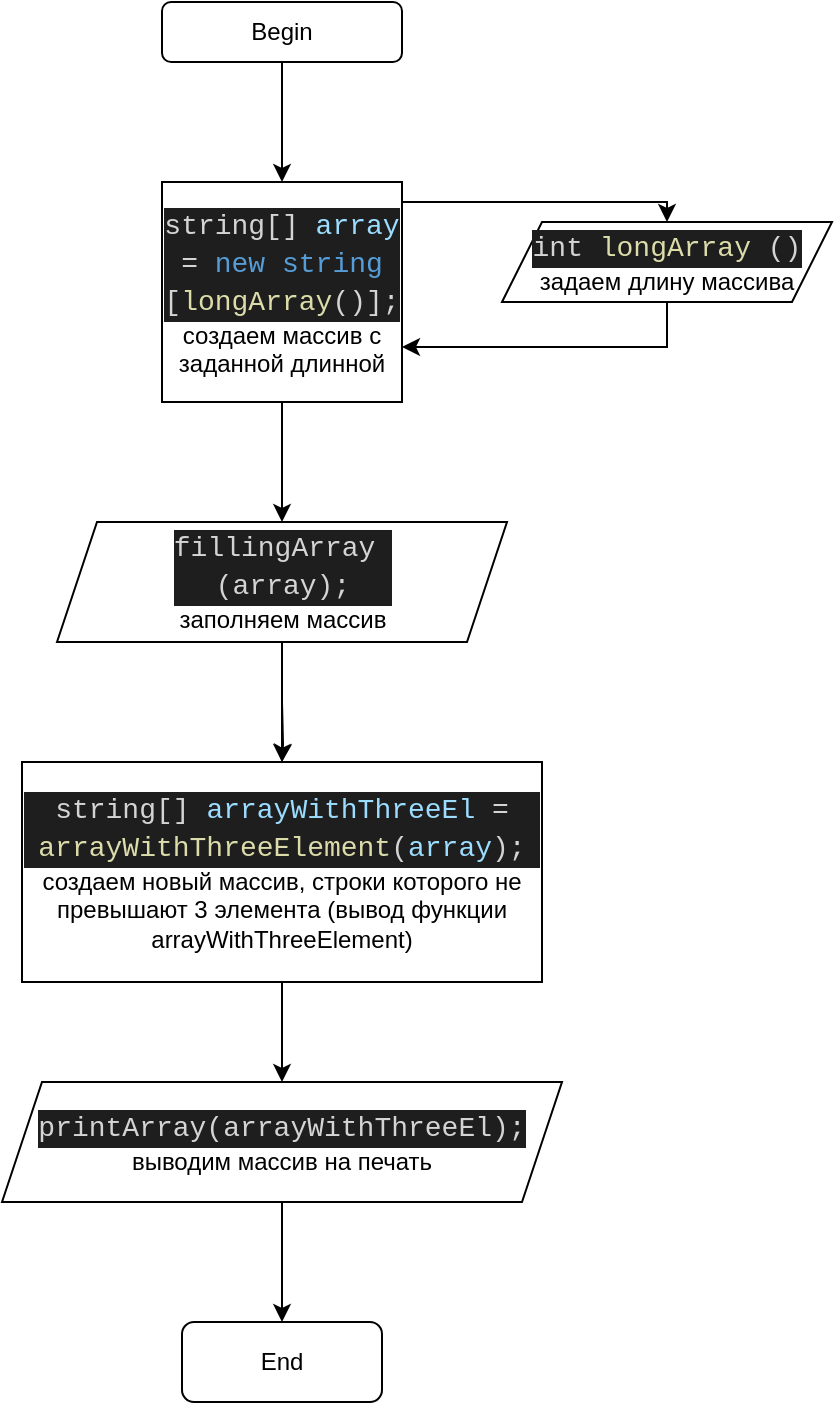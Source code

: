 <mxfile version="21.0.2" type="device" pages="4"><diagram name="Задача№1" id="eOhNbnCm1t03-_2rGF7C"><mxGraphModel dx="1468" dy="797" grid="1" gridSize="10" guides="1" tooltips="1" connect="1" arrows="1" fold="1" page="1" pageScale="1" pageWidth="827" pageHeight="1169" math="0" shadow="0"><root><mxCell id="0"/><mxCell id="1" parent="0"/><mxCell id="IJpZzaB58q3WDDG9AXfA-7" style="edgeStyle=orthogonalEdgeStyle;rounded=0;orthogonalLoop=1;jettySize=auto;html=1;entryX=0.5;entryY=0;entryDx=0;entryDy=0;" parent="1" source="IJpZzaB58q3WDDG9AXfA-1" target="IJpZzaB58q3WDDG9AXfA-3" edge="1"><mxGeometry relative="1" as="geometry"/></mxCell><mxCell id="IJpZzaB58q3WDDG9AXfA-1" value="Begin" style="rounded=1;whiteSpace=wrap;html=1;" parent="1" vertex="1"><mxGeometry x="330" y="150" width="120" height="30" as="geometry"/></mxCell><mxCell id="TnG-Zyy5PLg4G8fHDDOq-9" style="edgeStyle=orthogonalEdgeStyle;rounded=0;orthogonalLoop=1;jettySize=auto;html=1;entryX=1;entryY=0.75;entryDx=0;entryDy=0;exitX=0.5;exitY=1;exitDx=0;exitDy=0;" edge="1" parent="1" source="IJpZzaB58q3WDDG9AXfA-2" target="IJpZzaB58q3WDDG9AXfA-3"><mxGeometry relative="1" as="geometry"><mxPoint x="500" y="320" as="targetPoint"/></mxGeometry></mxCell><mxCell id="IJpZzaB58q3WDDG9AXfA-2" value="&lt;div style=&quot;color: rgb(212, 212, 212); background-color: rgb(30, 30, 30); font-family: Consolas, &amp;quot;Courier New&amp;quot;, monospace; font-size: 14px; line-height: 19px;&quot;&gt;int &lt;span style=&quot;color: #dcdcaa;&quot;&gt;longArray&lt;/span&gt; ()&lt;/div&gt;задаем длину массива" style="shape=parallelogram;perimeter=parallelogramPerimeter;whiteSpace=wrap;html=1;fixedSize=1;" parent="1" vertex="1"><mxGeometry x="500" y="260" width="165" height="40" as="geometry"/></mxCell><mxCell id="TnG-Zyy5PLg4G8fHDDOq-1" style="edgeStyle=orthogonalEdgeStyle;rounded=0;orthogonalLoop=1;jettySize=auto;html=1;entryX=0.5;entryY=0;entryDx=0;entryDy=0;exitX=1;exitY=0.182;exitDx=0;exitDy=0;exitPerimeter=0;" edge="1" parent="1" source="IJpZzaB58q3WDDG9AXfA-3" target="IJpZzaB58q3WDDG9AXfA-2"><mxGeometry relative="1" as="geometry"><mxPoint x="460" y="260" as="sourcePoint"/><Array as="points"><mxPoint x="450" y="250"/><mxPoint x="583" y="250"/></Array></mxGeometry></mxCell><mxCell id="TnG-Zyy5PLg4G8fHDDOq-8" value="" style="edgeStyle=orthogonalEdgeStyle;rounded=0;orthogonalLoop=1;jettySize=auto;html=1;" edge="1" parent="1" source="IJpZzaB58q3WDDG9AXfA-3"><mxGeometry relative="1" as="geometry"><mxPoint x="390" y="410" as="targetPoint"/></mxGeometry></mxCell><mxCell id="IJpZzaB58q3WDDG9AXfA-3" value="&lt;div style=&quot;color: rgb(212, 212, 212); background-color: rgb(30, 30, 30); font-family: Consolas, &amp;quot;Courier New&amp;quot;, monospace; font-size: 14px; line-height: 19px;&quot;&gt;string[] &lt;span style=&quot;color: #9cdcfe;&quot;&gt;array&lt;/span&gt; = &lt;span style=&quot;color: #569cd6;&quot;&gt;new&lt;/span&gt; &lt;span style=&quot;color: #569cd6;&quot;&gt;string&lt;/span&gt; [&lt;span style=&quot;color: #dcdcaa;&quot;&gt;longArray&lt;/span&gt;()];&lt;/div&gt;создаем массив с заданной длинной" style="rounded=0;whiteSpace=wrap;html=1;" parent="1" vertex="1"><mxGeometry x="330" y="240" width="120" height="110" as="geometry"/></mxCell><mxCell id="IJpZzaB58q3WDDG9AXfA-30" value="End" style="rounded=1;whiteSpace=wrap;html=1;" parent="1" vertex="1"><mxGeometry x="340" y="810" width="100" height="40" as="geometry"/></mxCell><mxCell id="TnG-Zyy5PLg4G8fHDDOq-11" value="" style="edgeStyle=orthogonalEdgeStyle;rounded=0;orthogonalLoop=1;jettySize=auto;html=1;" edge="1" parent="1" target="TnG-Zyy5PLg4G8fHDDOq-10"><mxGeometry relative="1" as="geometry"><mxPoint x="390" y="500" as="sourcePoint"/></mxGeometry></mxCell><mxCell id="TnG-Zyy5PLg4G8fHDDOq-14" value="" style="edgeStyle=orthogonalEdgeStyle;rounded=0;orthogonalLoop=1;jettySize=auto;html=1;" edge="1" parent="1" source="TnG-Zyy5PLg4G8fHDDOq-10" target="TnG-Zyy5PLg4G8fHDDOq-13"><mxGeometry relative="1" as="geometry"/></mxCell><mxCell id="TnG-Zyy5PLg4G8fHDDOq-10" value="&lt;div style=&quot;color: rgb(212, 212, 212); background-color: rgb(30, 30, 30); font-family: Consolas, &amp;quot;Courier New&amp;quot;, monospace; font-size: 14px; line-height: 19px;&quot;&gt;&lt;div style=&quot;line-height: 19px;&quot;&gt;&lt;div style=&quot;line-height: 19px;&quot;&gt;string[] &lt;span style=&quot;color: #9cdcfe;&quot;&gt;arrayWithThreeEl&lt;/span&gt; = &lt;span style=&quot;color: #dcdcaa;&quot;&gt;arrayWithThreeElement&lt;/span&gt;(&lt;span style=&quot;color: #9cdcfe;&quot;&gt;array&lt;/span&gt;);&lt;/div&gt;&lt;/div&gt;&lt;/div&gt;создаем новый массив, строки которого не превышают 3 элемента (вывод функции arrayWithThreeElement)" style="rounded=0;whiteSpace=wrap;html=1;" vertex="1" parent="1"><mxGeometry x="260" y="530" width="260" height="110" as="geometry"/></mxCell><mxCell id="TnG-Zyy5PLg4G8fHDDOq-15" value="" style="edgeStyle=orthogonalEdgeStyle;rounded=0;orthogonalLoop=1;jettySize=auto;html=1;" edge="1" parent="1" source="TnG-Zyy5PLg4G8fHDDOq-13" target="IJpZzaB58q3WDDG9AXfA-30"><mxGeometry relative="1" as="geometry"/></mxCell><mxCell id="TnG-Zyy5PLg4G8fHDDOq-13" value="&lt;div style=&quot;border-color: var(--border-color); color: rgb(212, 212, 212); background-color: rgb(30, 30, 30); font-family: Consolas, &amp;quot;Courier New&amp;quot;, monospace; font-size: 14px; line-height: 19px;&quot;&gt;&lt;div style=&quot;border-color: var(--border-color); line-height: 19px;&quot;&gt;&lt;div style=&quot;border-color: var(--border-color); line-height: 19px;&quot;&gt;&lt;div style=&quot;border-color: var(--border-color); line-height: 19px;&quot;&gt;printArray(arrayWithThreeEl);&lt;/div&gt;&lt;/div&gt;&lt;/div&gt;&lt;/div&gt;выводим массив на печать" style="shape=parallelogram;perimeter=parallelogramPerimeter;whiteSpace=wrap;html=1;fixedSize=1;" vertex="1" parent="1"><mxGeometry x="250" y="690" width="280" height="60" as="geometry"/></mxCell><mxCell id="TnG-Zyy5PLg4G8fHDDOq-17" value="" style="edgeStyle=orthogonalEdgeStyle;rounded=0;orthogonalLoop=1;jettySize=auto;html=1;" edge="1" parent="1" source="TnG-Zyy5PLg4G8fHDDOq-16" target="TnG-Zyy5PLg4G8fHDDOq-10"><mxGeometry relative="1" as="geometry"/></mxCell><mxCell id="TnG-Zyy5PLg4G8fHDDOq-16" value="&lt;div style=&quot;border-color: var(--border-color); color: rgb(212, 212, 212); background-color: rgb(30, 30, 30); font-family: Consolas, &amp;quot;Courier New&amp;quot;, monospace; font-size: 14px; line-height: 19px;&quot;&gt;&lt;div style=&quot;border-color: var(--border-color); line-height: 19px;&quot;&gt;fillingArray&amp;nbsp;&lt;/div&gt;&lt;div style=&quot;border-color: var(--border-color); line-height: 19px;&quot;&gt;(array);&lt;/div&gt;&lt;/div&gt;заполняем массив&lt;div style=&quot;color: rgb(212, 212, 212); background-color: rgb(30, 30, 30); font-family: Consolas, &amp;quot;Courier New&amp;quot;, monospace; font-size: 14px; line-height: 19px;&quot;&gt;&lt;/div&gt;" style="shape=parallelogram;perimeter=parallelogramPerimeter;whiteSpace=wrap;html=1;fixedSize=1;" vertex="1" parent="1"><mxGeometry x="277.5" y="410" width="225" height="60" as="geometry"/></mxCell></root></mxGraphModel></diagram><diagram id="iWkkwBCCNvPVWFem76hi" name="Задача№2"><mxGraphModel dx="1394" dy="797" grid="1" gridSize="10" guides="1" tooltips="1" connect="1" arrows="1" fold="1" page="1" pageScale="1" pageWidth="827" pageHeight="1169" math="0" shadow="0"><root><mxCell id="0"/><mxCell id="1" parent="0"/><mxCell id="QP50YxAzxZN-6nN25k8m-1" style="edgeStyle=orthogonalEdgeStyle;rounded=0;orthogonalLoop=1;jettySize=auto;html=1;entryX=0.5;entryY=0;entryDx=0;entryDy=0;" parent="1" source="QP50YxAzxZN-6nN25k8m-2" target="QP50YxAzxZN-6nN25k8m-4" edge="1"><mxGeometry relative="1" as="geometry"/></mxCell><mxCell id="QP50YxAzxZN-6nN25k8m-2" value="Begin" style="rounded=1;whiteSpace=wrap;html=1;" parent="1" vertex="1"><mxGeometry x="330" y="70" width="120" height="30" as="geometry"/></mxCell><mxCell id="QP50YxAzxZN-6nN25k8m-3" value="" style="edgeStyle=orthogonalEdgeStyle;rounded=0;orthogonalLoop=1;jettySize=auto;html=1;" parent="1" source="QP50YxAzxZN-6nN25k8m-4" target="QP50YxAzxZN-6nN25k8m-6" edge="1"><mxGeometry relative="1" as="geometry"/></mxCell><mxCell id="QP50YxAzxZN-6nN25k8m-4" value="array=[2, 5, 3, 7 ,1]" style="shape=parallelogram;perimeter=parallelogramPerimeter;whiteSpace=wrap;html=1;fixedSize=1;" parent="1" vertex="1"><mxGeometry x="315" y="170" width="150" height="40" as="geometry"/></mxCell><mxCell id="QP50YxAzxZN-6nN25k8m-5" value="Yes" style="edgeStyle=orthogonalEdgeStyle;rounded=0;orthogonalLoop=1;jettySize=auto;html=1;" parent="1" source="QP50YxAzxZN-6nN25k8m-6" target="QP50YxAzxZN-6nN25k8m-8" edge="1"><mxGeometry y="20" relative="1" as="geometry"><mxPoint as="offset"/></mxGeometry></mxCell><mxCell id="QP50YxAzxZN-6nN25k8m-6" value="index=0&lt;br&gt;size=array.length&lt;br&gt;temp=0" style="rounded=0;whiteSpace=wrap;html=1;" parent="1" vertex="1"><mxGeometry x="330" y="250" width="120" height="50" as="geometry"/></mxCell><mxCell id="QP50YxAzxZN-6nN25k8m-7" value="No" style="edgeStyle=orthogonalEdgeStyle;rounded=0;orthogonalLoop=1;jettySize=auto;html=1;entryX=0;entryY=0.5;entryDx=0;entryDy=0;" parent="1" source="QP50YxAzxZN-6nN25k8m-8" target="QP50YxAzxZN-6nN25k8m-10" edge="1"><mxGeometry y="10" relative="1" as="geometry"><mxPoint as="offset"/></mxGeometry></mxCell><mxCell id="QP50YxAzxZN-6nN25k8m-13" value="Yes" style="edgeStyle=orthogonalEdgeStyle;rounded=0;orthogonalLoop=1;jettySize=auto;html=1;" parent="1" source="QP50YxAzxZN-6nN25k8m-8" target="QP50YxAzxZN-6nN25k8m-12" edge="1"><mxGeometry x="-0.2" y="10" relative="1" as="geometry"><mxPoint as="offset"/></mxGeometry></mxCell><mxCell id="QP50YxAzxZN-6nN25k8m-8" value="size-1-index&amp;gt;index" style="rhombus;whiteSpace=wrap;html=1;" parent="1" vertex="1"><mxGeometry x="330" y="400" width="120" height="80" as="geometry"/></mxCell><mxCell id="QP50YxAzxZN-6nN25k8m-9" value="" style="edgeStyle=orthogonalEdgeStyle;rounded=0;orthogonalLoop=1;jettySize=auto;html=1;" parent="1" source="QP50YxAzxZN-6nN25k8m-10" target="QP50YxAzxZN-6nN25k8m-11" edge="1"><mxGeometry relative="1" as="geometry"/></mxCell><mxCell id="QP50YxAzxZN-6nN25k8m-10" value="array" style="shape=parallelogram;perimeter=parallelogramPerimeter;whiteSpace=wrap;html=1;fixedSize=1;" parent="1" vertex="1"><mxGeometry x="510" y="415" width="140" height="50" as="geometry"/></mxCell><mxCell id="QP50YxAzxZN-6nN25k8m-11" value="End" style="rounded=1;whiteSpace=wrap;html=1;" parent="1" vertex="1"><mxGeometry x="690" y="420" width="100" height="40" as="geometry"/></mxCell><mxCell id="QP50YxAzxZN-6nN25k8m-15" value="" style="edgeStyle=orthogonalEdgeStyle;rounded=0;orthogonalLoop=1;jettySize=auto;html=1;" parent="1" source="QP50YxAzxZN-6nN25k8m-12" target="QP50YxAzxZN-6nN25k8m-14" edge="1"><mxGeometry relative="1" as="geometry"/></mxCell><mxCell id="QP50YxAzxZN-6nN25k8m-12" value="temp=array[index]&lt;br&gt;array[index]=array[size-1-index]&lt;br&gt;array[size-1-index]=temp" style="rounded=0;whiteSpace=wrap;html=1;" parent="1" vertex="1"><mxGeometry x="285" y="530" width="210" height="80" as="geometry"/></mxCell><mxCell id="QP50YxAzxZN-6nN25k8m-16" style="edgeStyle=orthogonalEdgeStyle;rounded=0;orthogonalLoop=1;jettySize=auto;html=1;entryX=0;entryY=0.5;entryDx=0;entryDy=0;" parent="1" source="QP50YxAzxZN-6nN25k8m-14" target="QP50YxAzxZN-6nN25k8m-8" edge="1"><mxGeometry relative="1" as="geometry"><Array as="points"><mxPoint x="220" y="680"/><mxPoint x="220" y="440"/></Array></mxGeometry></mxCell><mxCell id="QP50YxAzxZN-6nN25k8m-14" value="index=index+1" style="rounded=0;whiteSpace=wrap;html=1;" parent="1" vertex="1"><mxGeometry x="330" y="660" width="120" height="40" as="geometry"/></mxCell></root></mxGraphModel></diagram><diagram id="17_wlZm18BrH5H8ilooE" name="Задача№3"><mxGraphModel dx="1394" dy="797" grid="1" gridSize="10" guides="1" tooltips="1" connect="1" arrows="1" fold="1" page="1" pageScale="1" pageWidth="827" pageHeight="1169" math="0" shadow="0"><root><mxCell id="0"/><mxCell id="1" parent="0"/><mxCell id="DWiikHeUIgFRTsNFyWxy-1" style="edgeStyle=orthogonalEdgeStyle;rounded=0;orthogonalLoop=1;jettySize=auto;html=1;entryX=0.5;entryY=0;entryDx=0;entryDy=0;" parent="1" source="DWiikHeUIgFRTsNFyWxy-2" target="DWiikHeUIgFRTsNFyWxy-4" edge="1"><mxGeometry relative="1" as="geometry"/></mxCell><mxCell id="DWiikHeUIgFRTsNFyWxy-2" value="Begin" style="rounded=1;whiteSpace=wrap;html=1;" parent="1" vertex="1"><mxGeometry x="330" y="70" width="120" height="30" as="geometry"/></mxCell><mxCell id="DWiikHeUIgFRTsNFyWxy-3" value="" style="edgeStyle=orthogonalEdgeStyle;rounded=0;orthogonalLoop=1;jettySize=auto;html=1;" parent="1" source="DWiikHeUIgFRTsNFyWxy-4" target="DWiikHeUIgFRTsNFyWxy-6" edge="1"><mxGeometry relative="1" as="geometry"/></mxCell><mxCell id="DWiikHeUIgFRTsNFyWxy-4" value="array=[2, 5, 3, 7 ,1]" style="shape=parallelogram;perimeter=parallelogramPerimeter;whiteSpace=wrap;html=1;fixedSize=1;" parent="1" vertex="1"><mxGeometry x="315" y="170" width="150" height="40" as="geometry"/></mxCell><mxCell id="DWiikHeUIgFRTsNFyWxy-5" value="Yes" style="edgeStyle=orthogonalEdgeStyle;rounded=0;orthogonalLoop=1;jettySize=auto;html=1;" parent="1" source="DWiikHeUIgFRTsNFyWxy-6" target="DWiikHeUIgFRTsNFyWxy-8" edge="1"><mxGeometry y="20" relative="1" as="geometry"><mxPoint as="offset"/></mxGeometry></mxCell><mxCell id="DWiikHeUIgFRTsNFyWxy-6" value="index=0&lt;br&gt;size=array.length&lt;br&gt;medium=0&lt;br&gt;sum=0" style="rounded=0;whiteSpace=wrap;html=1;" parent="1" vertex="1"><mxGeometry x="330" y="250" width="120" height="60" as="geometry"/></mxCell><mxCell id="DWiikHeUIgFRTsNFyWxy-7" value="No" style="edgeStyle=orthogonalEdgeStyle;rounded=0;orthogonalLoop=1;jettySize=auto;html=1;entryX=0;entryY=0.5;entryDx=0;entryDy=0;" parent="1" source="DWiikHeUIgFRTsNFyWxy-8" edge="1"><mxGeometry y="10" relative="1" as="geometry"><mxPoint as="offset"/><mxPoint x="530" y="440" as="targetPoint"/></mxGeometry></mxCell><mxCell id="DWiikHeUIgFRTsNFyWxy-12" value="Yes" style="edgeStyle=orthogonalEdgeStyle;rounded=0;orthogonalLoop=1;jettySize=auto;html=1;" parent="1" source="DWiikHeUIgFRTsNFyWxy-8" target="DWiikHeUIgFRTsNFyWxy-11" edge="1"><mxGeometry x="0.067" y="-20" relative="1" as="geometry"><mxPoint as="offset"/></mxGeometry></mxCell><mxCell id="DWiikHeUIgFRTsNFyWxy-8" value="size&amp;gt;index" style="rhombus;whiteSpace=wrap;html=1;" parent="1" vertex="1"><mxGeometry x="330" y="400" width="120" height="80" as="geometry"/></mxCell><mxCell id="DWiikHeUIgFRTsNFyWxy-9" value="" style="edgeStyle=orthogonalEdgeStyle;rounded=0;orthogonalLoop=1;jettySize=auto;html=1;" parent="1" edge="1"><mxGeometry relative="1" as="geometry"><mxPoint x="690" y="440" as="targetPoint"/><mxPoint x="650" y="440" as="sourcePoint"/></mxGeometry></mxCell><mxCell id="DWiikHeUIgFRTsNFyWxy-14" value="" style="edgeStyle=orthogonalEdgeStyle;rounded=0;orthogonalLoop=1;jettySize=auto;html=1;" parent="1" source="DWiikHeUIgFRTsNFyWxy-11" target="DWiikHeUIgFRTsNFyWxy-13" edge="1"><mxGeometry relative="1" as="geometry"/></mxCell><mxCell id="DWiikHeUIgFRTsNFyWxy-11" value="sum=sum+array[index]" style="rounded=0;whiteSpace=wrap;html=1;" parent="1" vertex="1"><mxGeometry x="310" y="550" width="160" height="60" as="geometry"/></mxCell><mxCell id="DWiikHeUIgFRTsNFyWxy-15" style="edgeStyle=orthogonalEdgeStyle;rounded=0;orthogonalLoop=1;jettySize=auto;html=1;entryX=0;entryY=0.5;entryDx=0;entryDy=0;" parent="1" source="DWiikHeUIgFRTsNFyWxy-13" target="DWiikHeUIgFRTsNFyWxy-8" edge="1"><mxGeometry relative="1" as="geometry"><Array as="points"><mxPoint x="240" y="680"/><mxPoint x="240" y="440"/></Array></mxGeometry></mxCell><mxCell id="DWiikHeUIgFRTsNFyWxy-13" value="index=index+1" style="rounded=0;whiteSpace=wrap;html=1;" parent="1" vertex="1"><mxGeometry x="330" y="650" width="120" height="60" as="geometry"/></mxCell><mxCell id="DWiikHeUIgFRTsNFyWxy-16" value="medium=sum/size" style="rounded=0;whiteSpace=wrap;html=1;" parent="1" vertex="1"><mxGeometry x="530" y="410" width="120" height="60" as="geometry"/></mxCell><mxCell id="4dm2bbVasBWecluyoEvd-3" value="" style="edgeStyle=orthogonalEdgeStyle;rounded=0;orthogonalLoop=1;jettySize=auto;html=1;" parent="1" source="4dm2bbVasBWecluyoEvd-1" target="4dm2bbVasBWecluyoEvd-2" edge="1"><mxGeometry relative="1" as="geometry"/></mxCell><mxCell id="4dm2bbVasBWecluyoEvd-1" value="medium" style="shape=parallelogram;perimeter=parallelogramPerimeter;whiteSpace=wrap;html=1;fixedSize=1;" parent="1" vertex="1"><mxGeometry x="680" y="410" width="120" height="60" as="geometry"/></mxCell><mxCell id="4dm2bbVasBWecluyoEvd-2" value="End" style="rounded=1;whiteSpace=wrap;html=1;" parent="1" vertex="1"><mxGeometry x="680" y="510" width="120" height="60" as="geometry"/></mxCell></root></mxGraphModel></diagram><diagram id="aJ_EJw6qBn-t2fn_oho0" name="Задача№4"><mxGraphModel dx="1640" dy="938" grid="1" gridSize="10" guides="1" tooltips="1" connect="1" arrows="1" fold="1" page="1" pageScale="1" pageWidth="827" pageHeight="1169" math="0" shadow="0"><root><mxCell id="0"/><mxCell id="1" parent="0"/><mxCell id="x1WKZ-axNQyEDexHreA3-1" style="edgeStyle=orthogonalEdgeStyle;rounded=0;orthogonalLoop=1;jettySize=auto;html=1;entryX=0.5;entryY=0;entryDx=0;entryDy=0;" edge="1" parent="1" source="x1WKZ-axNQyEDexHreA3-2" target="x1WKZ-axNQyEDexHreA3-4"><mxGeometry relative="1" as="geometry"/></mxCell><mxCell id="x1WKZ-axNQyEDexHreA3-2" value="Begin" style="rounded=1;whiteSpace=wrap;html=1;" vertex="1" parent="1"><mxGeometry x="330" y="70" width="120" height="30" as="geometry"/></mxCell><mxCell id="x1WKZ-axNQyEDexHreA3-3" value="" style="edgeStyle=orthogonalEdgeStyle;rounded=0;orthogonalLoop=1;jettySize=auto;html=1;" edge="1" parent="1" source="x1WKZ-axNQyEDexHreA3-4" target="x1WKZ-axNQyEDexHreA3-6"><mxGeometry relative="1" as="geometry"/></mxCell><mxCell id="x1WKZ-axNQyEDexHreA3-4" value="array=[2, 5, 3, 7 ,1]" style="shape=parallelogram;perimeter=parallelogramPerimeter;whiteSpace=wrap;html=1;fixedSize=1;" vertex="1" parent="1"><mxGeometry x="315" y="170" width="150" height="40" as="geometry"/></mxCell><mxCell id="x1WKZ-axNQyEDexHreA3-5" value="Yes" style="edgeStyle=orthogonalEdgeStyle;rounded=0;orthogonalLoop=1;jettySize=auto;html=1;" edge="1" parent="1" source="x1WKZ-axNQyEDexHreA3-6" target="x1WKZ-axNQyEDexHreA3-9"><mxGeometry y="20" relative="1" as="geometry"><mxPoint as="offset"/></mxGeometry></mxCell><mxCell id="x1WKZ-axNQyEDexHreA3-6" value="index=0&lt;br&gt;size=array.length&lt;br&gt;valueMax=array[0]&lt;br&gt;valueMin=array[0]&lt;br&gt;sum1=0&lt;br&gt;sum2=0" style="rounded=0;whiteSpace=wrap;html=1;" vertex="1" parent="1"><mxGeometry x="330" y="260" width="120" height="100" as="geometry"/></mxCell><mxCell id="x1WKZ-axNQyEDexHreA3-7" value="Yes" style="edgeStyle=orthogonalEdgeStyle;rounded=0;orthogonalLoop=1;jettySize=auto;html=1;entryX=0.5;entryY=0;entryDx=0;entryDy=0;" edge="1" parent="1" source="x1WKZ-axNQyEDexHreA3-9" target="x1WKZ-axNQyEDexHreA3-12"><mxGeometry x="-0.077" y="20" relative="1" as="geometry"><mxPoint as="offset"/></mxGeometry></mxCell><mxCell id="x1WKZ-axNQyEDexHreA3-32" value="No" style="edgeStyle=orthogonalEdgeStyle;rounded=0;orthogonalLoop=1;jettySize=auto;html=1;" edge="1" parent="1" source="x1WKZ-axNQyEDexHreA3-9"><mxGeometry y="15" relative="1" as="geometry"><mxPoint x="510" y="330" as="targetPoint"/><Array as="points"><mxPoint x="485" y="440"/><mxPoint x="485" y="330"/></Array><mxPoint as="offset"/></mxGeometry></mxCell><mxCell id="x1WKZ-axNQyEDexHreA3-9" value="size&amp;gt;index" style="rhombus;whiteSpace=wrap;html=1;" vertex="1" parent="1"><mxGeometry x="330" y="400" width="120" height="80" as="geometry"/></mxCell><mxCell id="x1WKZ-axNQyEDexHreA3-10" value="Yes" style="edgeStyle=orthogonalEdgeStyle;rounded=0;orthogonalLoop=1;jettySize=auto;html=1;" edge="1" parent="1" source="x1WKZ-axNQyEDexHreA3-12" target="x1WKZ-axNQyEDexHreA3-14"><mxGeometry x="-0.333" y="20" relative="1" as="geometry"><mxPoint as="offset"/></mxGeometry></mxCell><mxCell id="x1WKZ-axNQyEDexHreA3-11" value="No" style="edgeStyle=orthogonalEdgeStyle;rounded=0;orthogonalLoop=1;jettySize=auto;html=1;entryX=0;entryY=0.5;entryDx=0;entryDy=0;" edge="1" parent="1" source="x1WKZ-axNQyEDexHreA3-12" target="x1WKZ-axNQyEDexHreA3-19"><mxGeometry y="15" relative="1" as="geometry"><mxPoint as="offset"/></mxGeometry></mxCell><mxCell id="x1WKZ-axNQyEDexHreA3-12" value="array[index]&amp;gt;valueMax" style="rhombus;whiteSpace=wrap;html=1;" vertex="1" parent="1"><mxGeometry x="320" y="545" width="140" height="80" as="geometry"/></mxCell><mxCell id="x1WKZ-axNQyEDexHreA3-13" value="" style="edgeStyle=orthogonalEdgeStyle;rounded=0;orthogonalLoop=1;jettySize=auto;html=1;" edge="1" parent="1" source="x1WKZ-axNQyEDexHreA3-14"><mxGeometry relative="1" as="geometry"><mxPoint x="390" y="890" as="targetPoint"/></mxGeometry></mxCell><mxCell id="x1WKZ-axNQyEDexHreA3-14" value="valueMax=array[index]" style="rounded=0;whiteSpace=wrap;html=1;" vertex="1" parent="1"><mxGeometry x="315" y="670" width="150" height="50" as="geometry"/></mxCell><mxCell id="x1WKZ-axNQyEDexHreA3-17" value="Yes" style="edgeStyle=orthogonalEdgeStyle;rounded=0;orthogonalLoop=1;jettySize=auto;html=1;" edge="1" parent="1" source="x1WKZ-axNQyEDexHreA3-19" target="x1WKZ-axNQyEDexHreA3-21"><mxGeometry x="-0.333" y="20" relative="1" as="geometry"><mxPoint as="offset"/></mxGeometry></mxCell><mxCell id="x1WKZ-axNQyEDexHreA3-18" value="No" style="edgeStyle=orthogonalEdgeStyle;rounded=0;orthogonalLoop=1;jettySize=auto;html=1;" edge="1" parent="1" source="x1WKZ-axNQyEDexHreA3-19"><mxGeometry x="-0.798" y="15" relative="1" as="geometry"><mxPoint x="650" y="890" as="targetPoint"/><Array as="points"><mxPoint x="780" y="585"/><mxPoint x="780" y="890"/></Array><mxPoint as="offset"/></mxGeometry></mxCell><mxCell id="x1WKZ-axNQyEDexHreA3-19" value="array[index]&amp;lt;valueMin" style="rhombus;whiteSpace=wrap;html=1;" vertex="1" parent="1"><mxGeometry x="580" y="545" width="140" height="80" as="geometry"/></mxCell><mxCell id="x1WKZ-axNQyEDexHreA3-20" value="" style="edgeStyle=orthogonalEdgeStyle;rounded=0;orthogonalLoop=1;jettySize=auto;html=1;" edge="1" parent="1" source="x1WKZ-axNQyEDexHreA3-21"><mxGeometry relative="1" as="geometry"><mxPoint x="650" y="890" as="targetPoint"/></mxGeometry></mxCell><mxCell id="x1WKZ-axNQyEDexHreA3-21" value="valueMin=array[index]" style="rounded=0;whiteSpace=wrap;html=1;" vertex="1" parent="1"><mxGeometry x="575" y="670" width="150" height="50" as="geometry"/></mxCell><mxCell id="x1WKZ-axNQyEDexHreA3-22" style="edgeStyle=orthogonalEdgeStyle;rounded=0;orthogonalLoop=1;jettySize=auto;html=1;entryX=0.5;entryY=1;entryDx=0;entryDy=0;" edge="1" parent="1" target="x1WKZ-axNQyEDexHreA3-29"><mxGeometry relative="1" as="geometry"><mxPoint x="170" y="610" as="targetPoint"/><Array as="points"><mxPoint x="650" y="890"/><mxPoint x="170" y="890"/></Array><mxPoint x="650" y="800" as="sourcePoint"/></mxGeometry></mxCell><mxCell id="x1WKZ-axNQyEDexHreA3-24" style="edgeStyle=orthogonalEdgeStyle;rounded=0;orthogonalLoop=1;jettySize=auto;html=1;entryX=0;entryY=0.5;entryDx=0;entryDy=0;" edge="1" parent="1" source="x1WKZ-axNQyEDexHreA3-25" target="x1WKZ-axNQyEDexHreA3-9"><mxGeometry relative="1" as="geometry"><Array as="points"><mxPoint x="170" y="440"/></Array></mxGeometry></mxCell><mxCell id="x1WKZ-axNQyEDexHreA3-25" value="index=index+1" style="rounded=0;whiteSpace=wrap;html=1;" vertex="1" parent="1"><mxGeometry x="110" y="545" width="120" height="60" as="geometry"/></mxCell><mxCell id="x1WKZ-axNQyEDexHreA3-26" value="" style="edgeStyle=orthogonalEdgeStyle;rounded=0;orthogonalLoop=1;jettySize=auto;html=1;" edge="1" parent="1" source="x1WKZ-axNQyEDexHreA3-27" target="x1WKZ-axNQyEDexHreA3-28"><mxGeometry relative="1" as="geometry"/></mxCell><mxCell id="x1WKZ-axNQyEDexHreA3-27" value="sum2" style="shape=parallelogram;perimeter=parallelogramPerimeter;whiteSpace=wrap;html=1;fixedSize=1;" vertex="1" parent="1"><mxGeometry x="535" y="410" width="140" height="60" as="geometry"/></mxCell><mxCell id="x1WKZ-axNQyEDexHreA3-28" value="End" style="rounded=1;whiteSpace=wrap;html=1;" vertex="1" parent="1"><mxGeometry x="720" y="420" width="100" height="40" as="geometry"/></mxCell><mxCell id="x1WKZ-axNQyEDexHreA3-30" style="edgeStyle=orthogonalEdgeStyle;rounded=0;orthogonalLoop=1;jettySize=auto;html=1;entryX=0.5;entryY=1;entryDx=0;entryDy=0;" edge="1" parent="1" source="x1WKZ-axNQyEDexHreA3-29" target="x1WKZ-axNQyEDexHreA3-25"><mxGeometry relative="1" as="geometry"/></mxCell><mxCell id="x1WKZ-axNQyEDexHreA3-29" value="sum1=sum1+array[index]" style="rounded=0;whiteSpace=wrap;html=1;" vertex="1" parent="1"><mxGeometry x="100" y="670" width="140" height="50" as="geometry"/></mxCell><mxCell id="x1WKZ-axNQyEDexHreA3-33" value="" style="edgeStyle=orthogonalEdgeStyle;rounded=0;orthogonalLoop=1;jettySize=auto;html=1;" edge="1" parent="1" source="x1WKZ-axNQyEDexHreA3-31" target="x1WKZ-axNQyEDexHreA3-27"><mxGeometry relative="1" as="geometry"/></mxCell><mxCell id="x1WKZ-axNQyEDexHreA3-31" value="sum2=sum1-valueMax-valueMin" style="rounded=0;whiteSpace=wrap;html=1;" vertex="1" parent="1"><mxGeometry x="510" y="300" width="190" height="60" as="geometry"/></mxCell></root></mxGraphModel></diagram></mxfile>